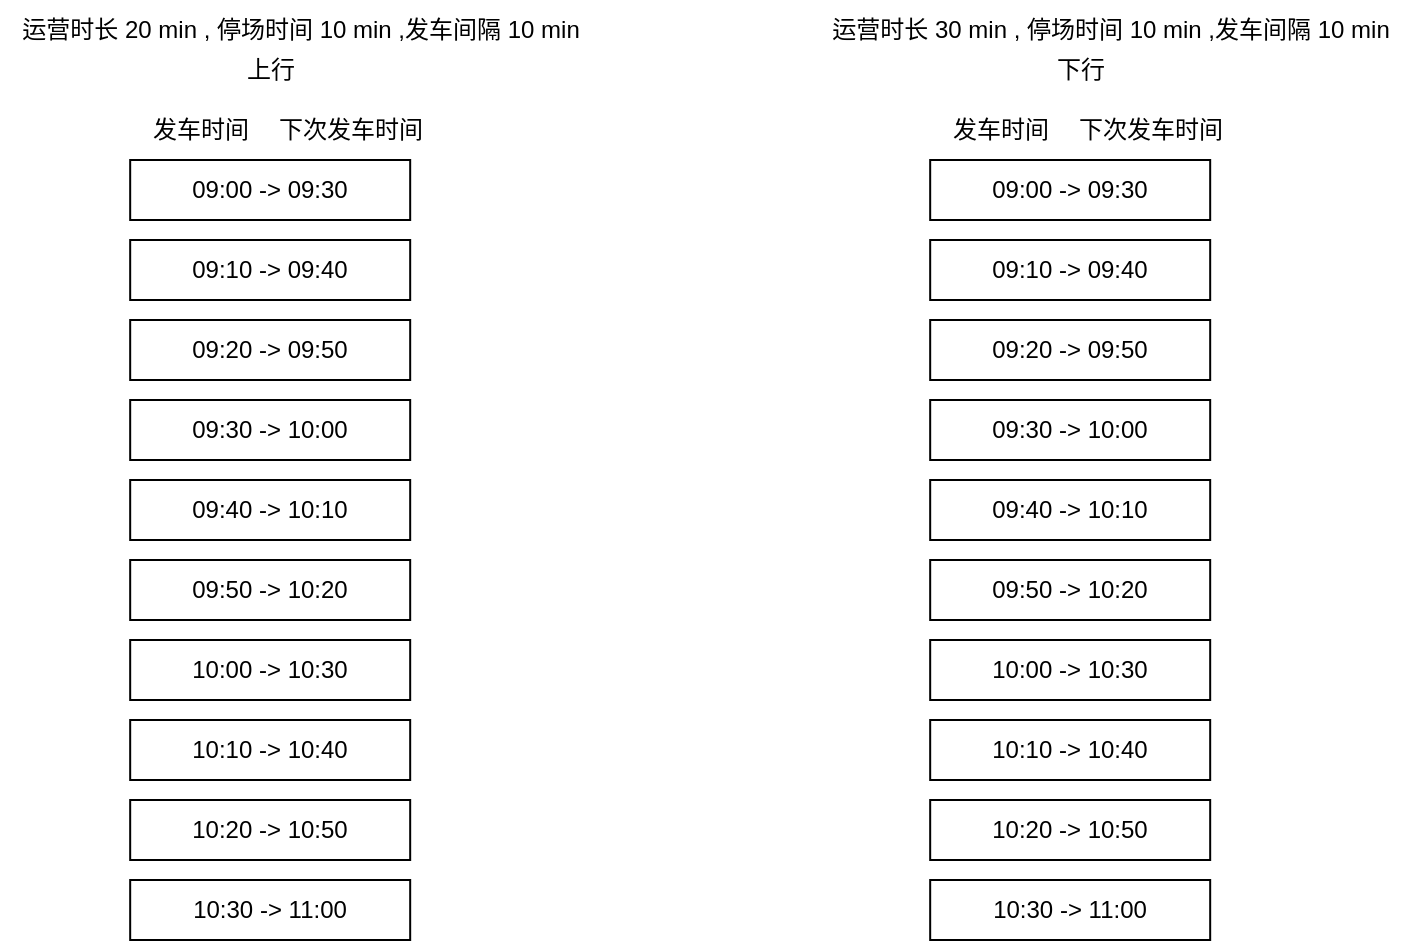 <mxfile version="21.0.6" type="github"><diagram name="第 1 页" id="WiTagBOTv5Obc7UUUAwQ"><mxGraphModel dx="1434" dy="796" grid="1" gridSize="10" guides="1" tooltips="1" connect="1" arrows="1" fold="1" page="1" pageScale="1" pageWidth="827" pageHeight="1169" math="0" shadow="0"><root><mxCell id="0"/><mxCell id="1" parent="0"/><mxCell id="8W4qjpR6E3LnNTlOkkD1-1" value="09:00 -&amp;gt; 09:30" style="rounded=0;whiteSpace=wrap;html=1;" parent="1" vertex="1"><mxGeometry x="129.09" y="779" width="140" height="30" as="geometry"/></mxCell><mxCell id="8W4qjpR6E3LnNTlOkkD1-2" value="09:10 -&amp;gt; 09:40" style="rounded=0;whiteSpace=wrap;html=1;" parent="1" vertex="1"><mxGeometry x="129.09" y="819" width="140" height="30" as="geometry"/></mxCell><mxCell id="8W4qjpR6E3LnNTlOkkD1-3" value="09:20 -&amp;gt; 09:50" style="rounded=0;whiteSpace=wrap;html=1;" parent="1" vertex="1"><mxGeometry x="129.09" y="859" width="140" height="30" as="geometry"/></mxCell><mxCell id="8W4qjpR6E3LnNTlOkkD1-4" value="09:30 -&amp;gt; 10:00" style="rounded=0;whiteSpace=wrap;html=1;" parent="1" vertex="1"><mxGeometry x="129.09" y="899" width="140" height="30" as="geometry"/></mxCell><mxCell id="8W4qjpR6E3LnNTlOkkD1-5" value="09:40 -&amp;gt; 10:10" style="rounded=0;whiteSpace=wrap;html=1;" parent="1" vertex="1"><mxGeometry x="129.09" y="939" width="140" height="30" as="geometry"/></mxCell><mxCell id="8W4qjpR6E3LnNTlOkkD1-6" value="09:50 -&amp;gt; 10:20" style="rounded=0;whiteSpace=wrap;html=1;" parent="1" vertex="1"><mxGeometry x="129.09" y="979" width="140" height="30" as="geometry"/></mxCell><mxCell id="8W4qjpR6E3LnNTlOkkD1-7" value="10:00 -&amp;gt; 10:30" style="rounded=0;whiteSpace=wrap;html=1;" parent="1" vertex="1"><mxGeometry x="129.09" y="1019" width="140" height="30" as="geometry"/></mxCell><mxCell id="8W4qjpR6E3LnNTlOkkD1-8" value="10:10 -&amp;gt; 10:40" style="rounded=0;whiteSpace=wrap;html=1;" parent="1" vertex="1"><mxGeometry x="129.09" y="1059" width="140" height="30" as="geometry"/></mxCell><mxCell id="8W4qjpR6E3LnNTlOkkD1-9" value="运营时长 20 min , 停场时间 10 min ,发车间隔 10 min" style="text;html=1;align=center;verticalAlign=middle;resizable=0;points=[];autosize=1;strokeColor=none;fillColor=none;" parent="1" vertex="1"><mxGeometry x="64.09" y="699" width="300" height="30" as="geometry"/></mxCell><mxCell id="8W4qjpR6E3LnNTlOkkD1-10" value="上行" style="text;html=1;align=center;verticalAlign=middle;resizable=0;points=[];autosize=1;strokeColor=none;fillColor=none;" parent="1" vertex="1"><mxGeometry x="174.09" y="719" width="50" height="30" as="geometry"/></mxCell><mxCell id="8W4qjpR6E3LnNTlOkkD1-11" value="发车时间" style="text;html=1;align=center;verticalAlign=middle;resizable=0;points=[];autosize=1;" parent="1" vertex="1"><mxGeometry x="129.09" y="749" width="70" height="30" as="geometry"/></mxCell><mxCell id="8W4qjpR6E3LnNTlOkkD1-12" value="下次发车时间" style="text;html=1;align=center;verticalAlign=middle;resizable=0;points=[];autosize=1;strokeColor=none;fillColor=none;" parent="1" vertex="1"><mxGeometry x="189.09" y="749" width="100" height="30" as="geometry"/></mxCell><mxCell id="8W4qjpR6E3LnNTlOkkD1-15" value="10:20 -&amp;gt; 10:50" style="rounded=0;whiteSpace=wrap;html=1;" parent="1" vertex="1"><mxGeometry x="129.09" y="1099" width="140" height="30" as="geometry"/></mxCell><mxCell id="8W4qjpR6E3LnNTlOkkD1-16" value="10:30 -&amp;gt; 11:00" style="rounded=0;whiteSpace=wrap;html=1;" parent="1" vertex="1"><mxGeometry x="129.09" y="1139" width="140" height="30" as="geometry"/></mxCell><mxCell id="8W4qjpR6E3LnNTlOkkD1-17" value="运营时长 30 min , 停场时间 10 min ,发车间隔 10 min" style="text;html=1;align=center;verticalAlign=middle;resizable=0;points=[];autosize=1;strokeColor=none;fillColor=none;" parent="1" vertex="1"><mxGeometry x="469.09" y="699" width="300" height="30" as="geometry"/></mxCell><mxCell id="8W4qjpR6E3LnNTlOkkD1-31" value="下行" style="text;html=1;align=center;verticalAlign=middle;resizable=0;points=[];autosize=1;strokeColor=none;fillColor=none;" parent="1" vertex="1"><mxGeometry x="579.09" y="719" width="50" height="30" as="geometry"/></mxCell><mxCell id="8W4qjpR6E3LnNTlOkkD1-32" value="发车时间" style="text;html=1;align=center;verticalAlign=middle;resizable=0;points=[];autosize=1;strokeColor=none;fillColor=none;" parent="1" vertex="1"><mxGeometry x="529.09" y="749" width="70" height="30" as="geometry"/></mxCell><mxCell id="8W4qjpR6E3LnNTlOkkD1-41" value="下次发车时间" style="text;html=1;align=center;verticalAlign=middle;resizable=0;points=[];autosize=1;strokeColor=none;fillColor=none;" parent="1" vertex="1"><mxGeometry x="589.09" y="749" width="100" height="30" as="geometry"/></mxCell><mxCell id="8W4qjpR6E3LnNTlOkkD1-42" value="09:00 -&amp;gt; 09:30" style="rounded=0;whiteSpace=wrap;html=1;" parent="1" vertex="1"><mxGeometry x="529.09" y="779" width="140" height="30" as="geometry"/></mxCell><mxCell id="8W4qjpR6E3LnNTlOkkD1-43" value="09:10 -&amp;gt; 09:40" style="rounded=0;whiteSpace=wrap;html=1;" parent="1" vertex="1"><mxGeometry x="529.09" y="819" width="140" height="30" as="geometry"/></mxCell><mxCell id="8W4qjpR6E3LnNTlOkkD1-44" value="09:20 -&amp;gt; 09:50" style="rounded=0;whiteSpace=wrap;html=1;" parent="1" vertex="1"><mxGeometry x="529.09" y="859" width="140" height="30" as="geometry"/></mxCell><mxCell id="8W4qjpR6E3LnNTlOkkD1-45" value="09:30 -&amp;gt; 10:00" style="rounded=0;whiteSpace=wrap;html=1;" parent="1" vertex="1"><mxGeometry x="529.09" y="899" width="140" height="30" as="geometry"/></mxCell><mxCell id="8W4qjpR6E3LnNTlOkkD1-46" value="09:40 -&amp;gt; 10:10" style="rounded=0;whiteSpace=wrap;html=1;" parent="1" vertex="1"><mxGeometry x="529.09" y="939" width="140" height="30" as="geometry"/></mxCell><mxCell id="8W4qjpR6E3LnNTlOkkD1-47" value="09:50 -&amp;gt; 10:20" style="rounded=0;whiteSpace=wrap;html=1;" parent="1" vertex="1"><mxGeometry x="529.09" y="979" width="140" height="30" as="geometry"/></mxCell><mxCell id="8W4qjpR6E3LnNTlOkkD1-48" value="10:00 -&amp;gt; 10:30" style="rounded=0;whiteSpace=wrap;html=1;" parent="1" vertex="1"><mxGeometry x="529.09" y="1019" width="140" height="30" as="geometry"/></mxCell><mxCell id="8W4qjpR6E3LnNTlOkkD1-49" value="10:10 -&amp;gt; 10:40" style="rounded=0;whiteSpace=wrap;html=1;" parent="1" vertex="1"><mxGeometry x="529.09" y="1059" width="140" height="30" as="geometry"/></mxCell><mxCell id="8W4qjpR6E3LnNTlOkkD1-50" value="10:20 -&amp;gt; 10:50" style="rounded=0;whiteSpace=wrap;html=1;" parent="1" vertex="1"><mxGeometry x="529.09" y="1099" width="140" height="30" as="geometry"/></mxCell><mxCell id="8W4qjpR6E3LnNTlOkkD1-51" value="10:30 -&amp;gt; 11:00" style="rounded=0;whiteSpace=wrap;html=1;" parent="1" vertex="1"><mxGeometry x="529.09" y="1139" width="140" height="30" as="geometry"/></mxCell></root></mxGraphModel></diagram></mxfile>